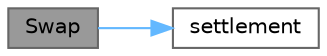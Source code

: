 digraph "Swap"
{
 // INTERACTIVE_SVG=YES
 // LATEX_PDF_SIZE
  bgcolor="transparent";
  edge [fontname=Helvetica,fontsize=10,labelfontname=Helvetica,labelfontsize=10];
  node [fontname=Helvetica,fontsize=10,shape=box,height=0.2,width=0.4];
  rankdir="LR";
  Node1 [label="Swap",height=0.2,width=0.4,color="gray40", fillcolor="grey60", style="filled", fontcolor="black",tooltip="Constructor with vector of LegData."];
  Node1 -> Node2 [color="steelblue1",style="solid"];
  Node2 [label="settlement",height=0.2,width=0.4,color="grey40", fillcolor="white", style="filled",URL="$classore_1_1data_1_1_swap.html#a77098ad5025357188934116cfc632fd3",tooltip="Settlement Type can be set to \"Cash\" for NDF. Default value is \"Physical\"."];
}
